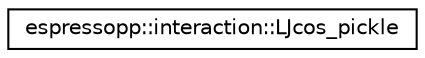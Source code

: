 digraph G
{
  edge [fontname="Helvetica",fontsize="10",labelfontname="Helvetica",labelfontsize="10"];
  node [fontname="Helvetica",fontsize="10",shape=record];
  rankdir="LR";
  Node1 [label="espressopp::interaction::LJcos_pickle",height=0.2,width=0.4,color="black", fillcolor="white", style="filled",URL="$structespressopp_1_1interaction_1_1LJcos__pickle.html"];
}
